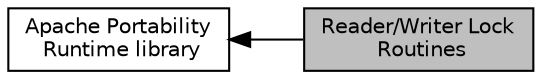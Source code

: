 digraph "Reader/Writer Lock Routines"
{
  edge [fontname="Helvetica",fontsize="10",labelfontname="Helvetica",labelfontsize="10"];
  node [fontname="Helvetica",fontsize="10",shape=box];
  rankdir=LR;
  Node1 [label="Reader/Writer Lock\l Routines",height=0.2,width=0.4,color="black", fillcolor="grey75", style="filled", fontcolor="black",tooltip=" "];
  Node2 [label="Apache Portability\l Runtime library",height=0.2,width=0.4,color="black", fillcolor="white", style="filled",URL="$group___a_p_r.html",tooltip=" "];
  Node2->Node1 [shape=plaintext, dir="back", style="solid"];
}
